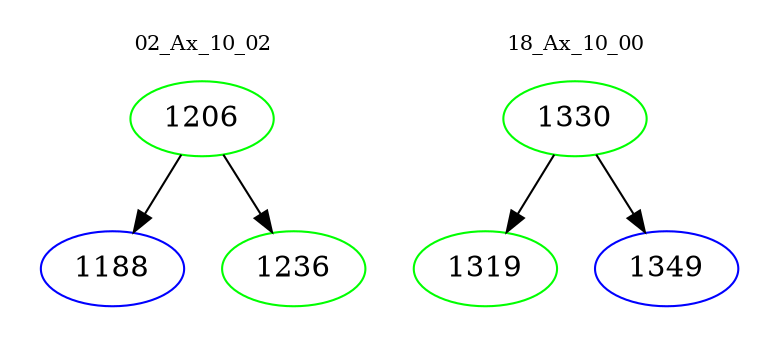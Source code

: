 digraph{
subgraph cluster_0 {
color = white
label = "02_Ax_10_02";
fontsize=10;
T0_1206 [label="1206", color="green"]
T0_1206 -> T0_1188 [color="black"]
T0_1188 [label="1188", color="blue"]
T0_1206 -> T0_1236 [color="black"]
T0_1236 [label="1236", color="green"]
}
subgraph cluster_1 {
color = white
label = "18_Ax_10_00";
fontsize=10;
T1_1330 [label="1330", color="green"]
T1_1330 -> T1_1319 [color="black"]
T1_1319 [label="1319", color="green"]
T1_1330 -> T1_1349 [color="black"]
T1_1349 [label="1349", color="blue"]
}
}
